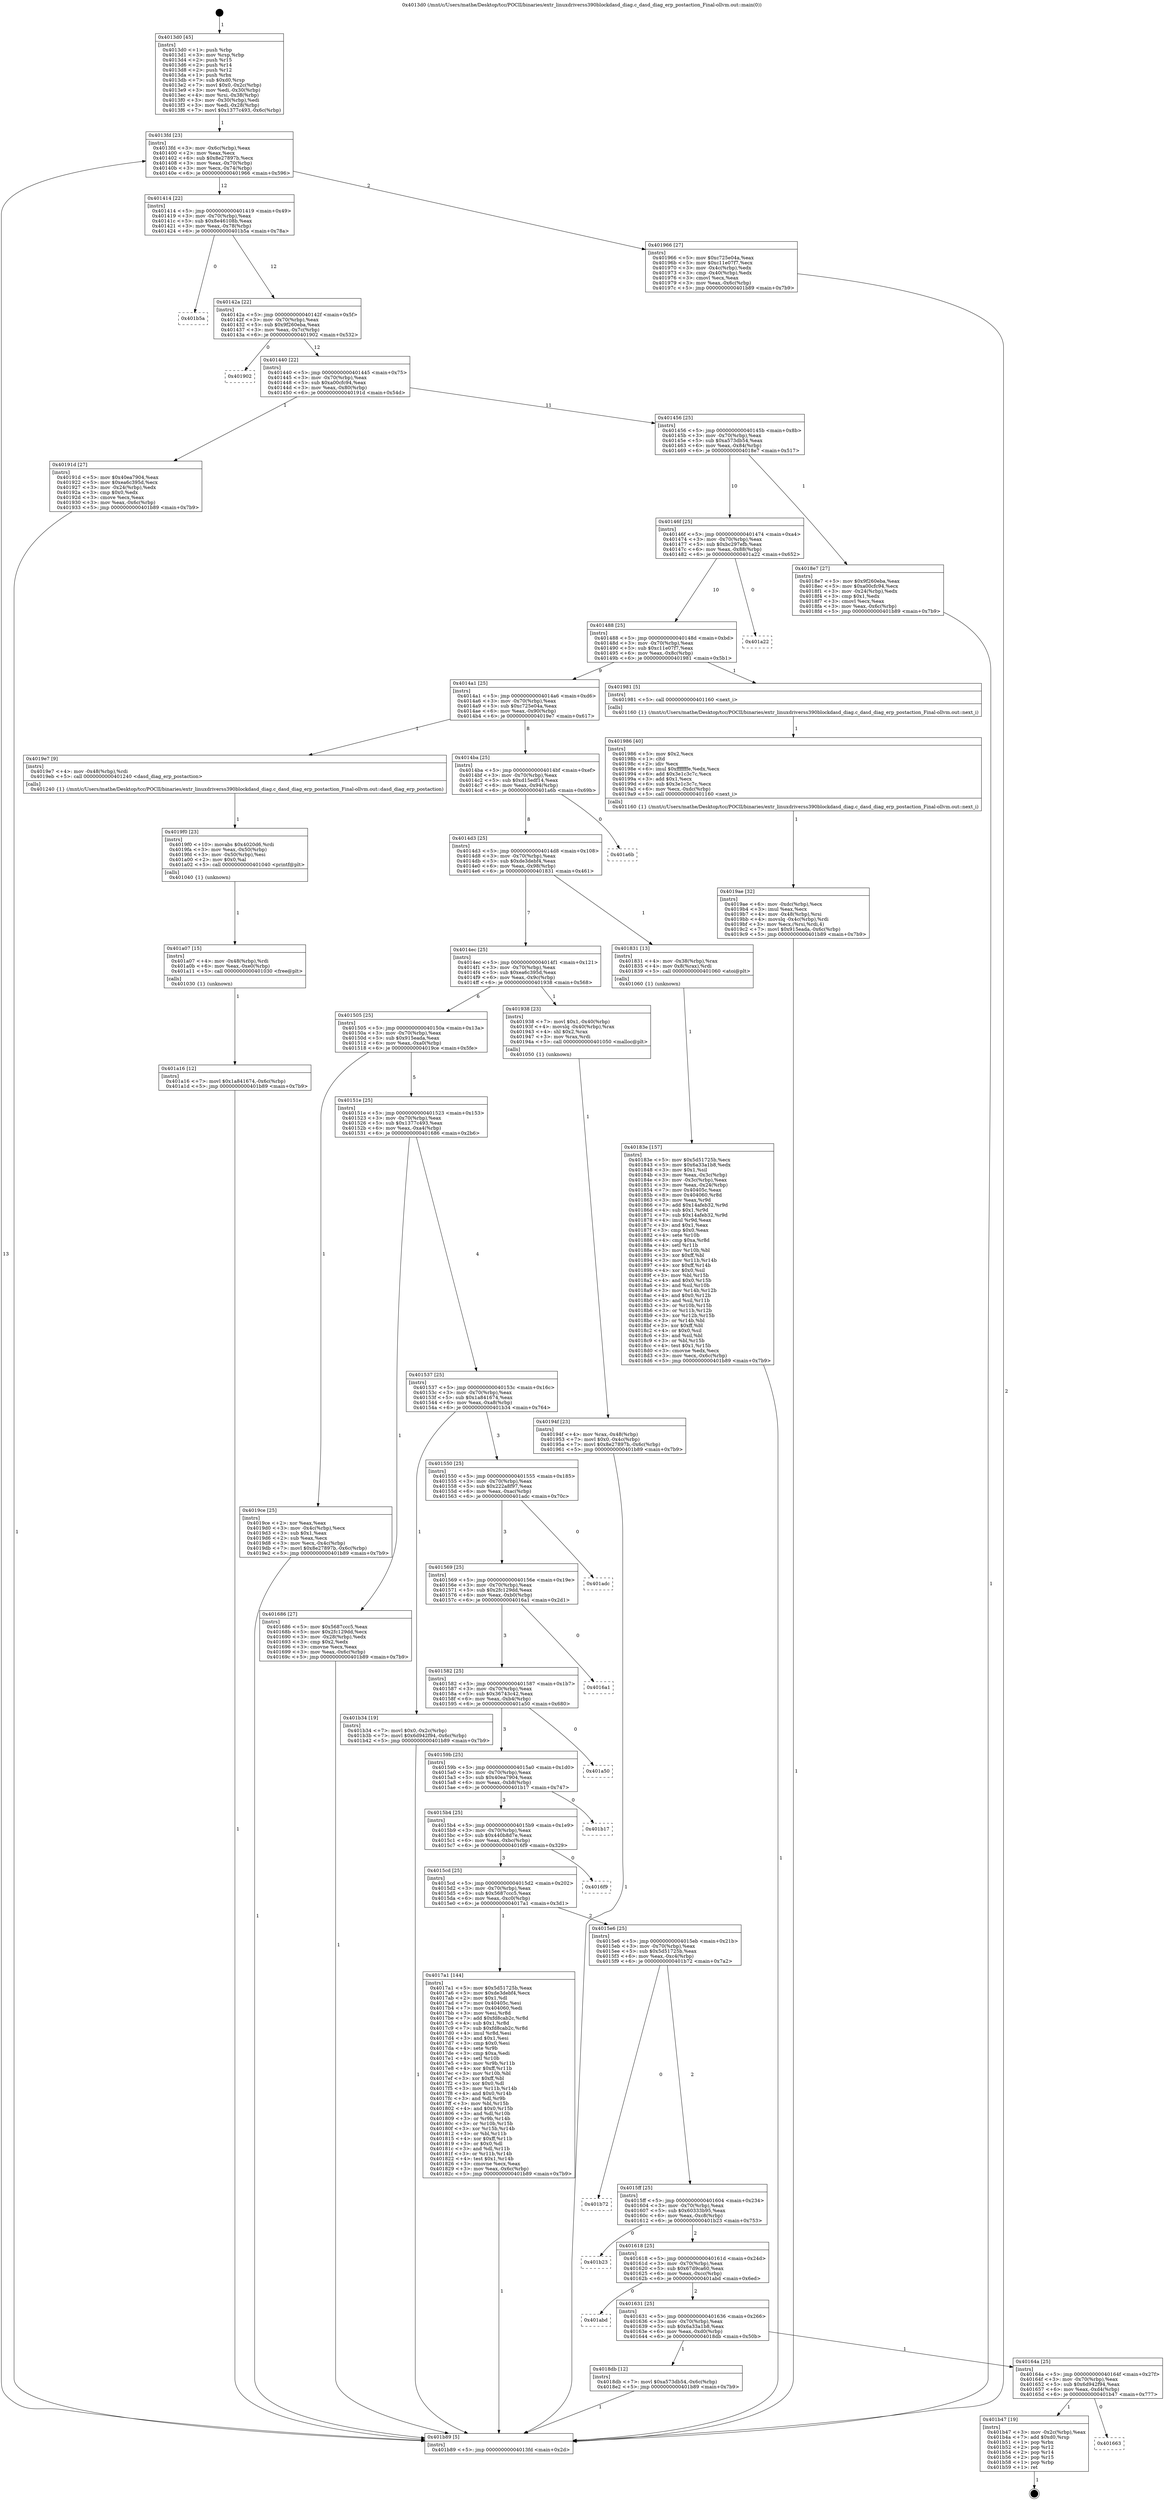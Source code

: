 digraph "0x4013d0" {
  label = "0x4013d0 (/mnt/c/Users/mathe/Desktop/tcc/POCII/binaries/extr_linuxdriverss390blockdasd_diag.c_dasd_diag_erp_postaction_Final-ollvm.out::main(0))"
  labelloc = "t"
  node[shape=record]

  Entry [label="",width=0.3,height=0.3,shape=circle,fillcolor=black,style=filled]
  "0x4013fd" [label="{
     0x4013fd [23]\l
     | [instrs]\l
     &nbsp;&nbsp;0x4013fd \<+3\>: mov -0x6c(%rbp),%eax\l
     &nbsp;&nbsp;0x401400 \<+2\>: mov %eax,%ecx\l
     &nbsp;&nbsp;0x401402 \<+6\>: sub $0x8e27897b,%ecx\l
     &nbsp;&nbsp;0x401408 \<+3\>: mov %eax,-0x70(%rbp)\l
     &nbsp;&nbsp;0x40140b \<+3\>: mov %ecx,-0x74(%rbp)\l
     &nbsp;&nbsp;0x40140e \<+6\>: je 0000000000401966 \<main+0x596\>\l
  }"]
  "0x401966" [label="{
     0x401966 [27]\l
     | [instrs]\l
     &nbsp;&nbsp;0x401966 \<+5\>: mov $0xc725e04a,%eax\l
     &nbsp;&nbsp;0x40196b \<+5\>: mov $0xc11e07f7,%ecx\l
     &nbsp;&nbsp;0x401970 \<+3\>: mov -0x4c(%rbp),%edx\l
     &nbsp;&nbsp;0x401973 \<+3\>: cmp -0x40(%rbp),%edx\l
     &nbsp;&nbsp;0x401976 \<+3\>: cmovl %ecx,%eax\l
     &nbsp;&nbsp;0x401979 \<+3\>: mov %eax,-0x6c(%rbp)\l
     &nbsp;&nbsp;0x40197c \<+5\>: jmp 0000000000401b89 \<main+0x7b9\>\l
  }"]
  "0x401414" [label="{
     0x401414 [22]\l
     | [instrs]\l
     &nbsp;&nbsp;0x401414 \<+5\>: jmp 0000000000401419 \<main+0x49\>\l
     &nbsp;&nbsp;0x401419 \<+3\>: mov -0x70(%rbp),%eax\l
     &nbsp;&nbsp;0x40141c \<+5\>: sub $0x8e46108b,%eax\l
     &nbsp;&nbsp;0x401421 \<+3\>: mov %eax,-0x78(%rbp)\l
     &nbsp;&nbsp;0x401424 \<+6\>: je 0000000000401b5a \<main+0x78a\>\l
  }"]
  Exit [label="",width=0.3,height=0.3,shape=circle,fillcolor=black,style=filled,peripheries=2]
  "0x401b5a" [label="{
     0x401b5a\l
  }", style=dashed]
  "0x40142a" [label="{
     0x40142a [22]\l
     | [instrs]\l
     &nbsp;&nbsp;0x40142a \<+5\>: jmp 000000000040142f \<main+0x5f\>\l
     &nbsp;&nbsp;0x40142f \<+3\>: mov -0x70(%rbp),%eax\l
     &nbsp;&nbsp;0x401432 \<+5\>: sub $0x9f260eba,%eax\l
     &nbsp;&nbsp;0x401437 \<+3\>: mov %eax,-0x7c(%rbp)\l
     &nbsp;&nbsp;0x40143a \<+6\>: je 0000000000401902 \<main+0x532\>\l
  }"]
  "0x401663" [label="{
     0x401663\l
  }", style=dashed]
  "0x401902" [label="{
     0x401902\l
  }", style=dashed]
  "0x401440" [label="{
     0x401440 [22]\l
     | [instrs]\l
     &nbsp;&nbsp;0x401440 \<+5\>: jmp 0000000000401445 \<main+0x75\>\l
     &nbsp;&nbsp;0x401445 \<+3\>: mov -0x70(%rbp),%eax\l
     &nbsp;&nbsp;0x401448 \<+5\>: sub $0xa00cfc94,%eax\l
     &nbsp;&nbsp;0x40144d \<+3\>: mov %eax,-0x80(%rbp)\l
     &nbsp;&nbsp;0x401450 \<+6\>: je 000000000040191d \<main+0x54d\>\l
  }"]
  "0x401b47" [label="{
     0x401b47 [19]\l
     | [instrs]\l
     &nbsp;&nbsp;0x401b47 \<+3\>: mov -0x2c(%rbp),%eax\l
     &nbsp;&nbsp;0x401b4a \<+7\>: add $0xd0,%rsp\l
     &nbsp;&nbsp;0x401b51 \<+1\>: pop %rbx\l
     &nbsp;&nbsp;0x401b52 \<+2\>: pop %r12\l
     &nbsp;&nbsp;0x401b54 \<+2\>: pop %r14\l
     &nbsp;&nbsp;0x401b56 \<+2\>: pop %r15\l
     &nbsp;&nbsp;0x401b58 \<+1\>: pop %rbp\l
     &nbsp;&nbsp;0x401b59 \<+1\>: ret\l
  }"]
  "0x40191d" [label="{
     0x40191d [27]\l
     | [instrs]\l
     &nbsp;&nbsp;0x40191d \<+5\>: mov $0x40ea7904,%eax\l
     &nbsp;&nbsp;0x401922 \<+5\>: mov $0xea6c395d,%ecx\l
     &nbsp;&nbsp;0x401927 \<+3\>: mov -0x24(%rbp),%edx\l
     &nbsp;&nbsp;0x40192a \<+3\>: cmp $0x0,%edx\l
     &nbsp;&nbsp;0x40192d \<+3\>: cmove %ecx,%eax\l
     &nbsp;&nbsp;0x401930 \<+3\>: mov %eax,-0x6c(%rbp)\l
     &nbsp;&nbsp;0x401933 \<+5\>: jmp 0000000000401b89 \<main+0x7b9\>\l
  }"]
  "0x401456" [label="{
     0x401456 [25]\l
     | [instrs]\l
     &nbsp;&nbsp;0x401456 \<+5\>: jmp 000000000040145b \<main+0x8b\>\l
     &nbsp;&nbsp;0x40145b \<+3\>: mov -0x70(%rbp),%eax\l
     &nbsp;&nbsp;0x40145e \<+5\>: sub $0xa573db54,%eax\l
     &nbsp;&nbsp;0x401463 \<+6\>: mov %eax,-0x84(%rbp)\l
     &nbsp;&nbsp;0x401469 \<+6\>: je 00000000004018e7 \<main+0x517\>\l
  }"]
  "0x401a16" [label="{
     0x401a16 [12]\l
     | [instrs]\l
     &nbsp;&nbsp;0x401a16 \<+7\>: movl $0x1a841674,-0x6c(%rbp)\l
     &nbsp;&nbsp;0x401a1d \<+5\>: jmp 0000000000401b89 \<main+0x7b9\>\l
  }"]
  "0x4018e7" [label="{
     0x4018e7 [27]\l
     | [instrs]\l
     &nbsp;&nbsp;0x4018e7 \<+5\>: mov $0x9f260eba,%eax\l
     &nbsp;&nbsp;0x4018ec \<+5\>: mov $0xa00cfc94,%ecx\l
     &nbsp;&nbsp;0x4018f1 \<+3\>: mov -0x24(%rbp),%edx\l
     &nbsp;&nbsp;0x4018f4 \<+3\>: cmp $0x1,%edx\l
     &nbsp;&nbsp;0x4018f7 \<+3\>: cmovl %ecx,%eax\l
     &nbsp;&nbsp;0x4018fa \<+3\>: mov %eax,-0x6c(%rbp)\l
     &nbsp;&nbsp;0x4018fd \<+5\>: jmp 0000000000401b89 \<main+0x7b9\>\l
  }"]
  "0x40146f" [label="{
     0x40146f [25]\l
     | [instrs]\l
     &nbsp;&nbsp;0x40146f \<+5\>: jmp 0000000000401474 \<main+0xa4\>\l
     &nbsp;&nbsp;0x401474 \<+3\>: mov -0x70(%rbp),%eax\l
     &nbsp;&nbsp;0x401477 \<+5\>: sub $0xbc297efb,%eax\l
     &nbsp;&nbsp;0x40147c \<+6\>: mov %eax,-0x88(%rbp)\l
     &nbsp;&nbsp;0x401482 \<+6\>: je 0000000000401a22 \<main+0x652\>\l
  }"]
  "0x401a07" [label="{
     0x401a07 [15]\l
     | [instrs]\l
     &nbsp;&nbsp;0x401a07 \<+4\>: mov -0x48(%rbp),%rdi\l
     &nbsp;&nbsp;0x401a0b \<+6\>: mov %eax,-0xe0(%rbp)\l
     &nbsp;&nbsp;0x401a11 \<+5\>: call 0000000000401030 \<free@plt\>\l
     | [calls]\l
     &nbsp;&nbsp;0x401030 \{1\} (unknown)\l
  }"]
  "0x401a22" [label="{
     0x401a22\l
  }", style=dashed]
  "0x401488" [label="{
     0x401488 [25]\l
     | [instrs]\l
     &nbsp;&nbsp;0x401488 \<+5\>: jmp 000000000040148d \<main+0xbd\>\l
     &nbsp;&nbsp;0x40148d \<+3\>: mov -0x70(%rbp),%eax\l
     &nbsp;&nbsp;0x401490 \<+5\>: sub $0xc11e07f7,%eax\l
     &nbsp;&nbsp;0x401495 \<+6\>: mov %eax,-0x8c(%rbp)\l
     &nbsp;&nbsp;0x40149b \<+6\>: je 0000000000401981 \<main+0x5b1\>\l
  }"]
  "0x4019f0" [label="{
     0x4019f0 [23]\l
     | [instrs]\l
     &nbsp;&nbsp;0x4019f0 \<+10\>: movabs $0x4020d6,%rdi\l
     &nbsp;&nbsp;0x4019fa \<+3\>: mov %eax,-0x50(%rbp)\l
     &nbsp;&nbsp;0x4019fd \<+3\>: mov -0x50(%rbp),%esi\l
     &nbsp;&nbsp;0x401a00 \<+2\>: mov $0x0,%al\l
     &nbsp;&nbsp;0x401a02 \<+5\>: call 0000000000401040 \<printf@plt\>\l
     | [calls]\l
     &nbsp;&nbsp;0x401040 \{1\} (unknown)\l
  }"]
  "0x401981" [label="{
     0x401981 [5]\l
     | [instrs]\l
     &nbsp;&nbsp;0x401981 \<+5\>: call 0000000000401160 \<next_i\>\l
     | [calls]\l
     &nbsp;&nbsp;0x401160 \{1\} (/mnt/c/Users/mathe/Desktop/tcc/POCII/binaries/extr_linuxdriverss390blockdasd_diag.c_dasd_diag_erp_postaction_Final-ollvm.out::next_i)\l
  }"]
  "0x4014a1" [label="{
     0x4014a1 [25]\l
     | [instrs]\l
     &nbsp;&nbsp;0x4014a1 \<+5\>: jmp 00000000004014a6 \<main+0xd6\>\l
     &nbsp;&nbsp;0x4014a6 \<+3\>: mov -0x70(%rbp),%eax\l
     &nbsp;&nbsp;0x4014a9 \<+5\>: sub $0xc725e04a,%eax\l
     &nbsp;&nbsp;0x4014ae \<+6\>: mov %eax,-0x90(%rbp)\l
     &nbsp;&nbsp;0x4014b4 \<+6\>: je 00000000004019e7 \<main+0x617\>\l
  }"]
  "0x4019ae" [label="{
     0x4019ae [32]\l
     | [instrs]\l
     &nbsp;&nbsp;0x4019ae \<+6\>: mov -0xdc(%rbp),%ecx\l
     &nbsp;&nbsp;0x4019b4 \<+3\>: imul %eax,%ecx\l
     &nbsp;&nbsp;0x4019b7 \<+4\>: mov -0x48(%rbp),%rsi\l
     &nbsp;&nbsp;0x4019bb \<+4\>: movslq -0x4c(%rbp),%rdi\l
     &nbsp;&nbsp;0x4019bf \<+3\>: mov %ecx,(%rsi,%rdi,4)\l
     &nbsp;&nbsp;0x4019c2 \<+7\>: movl $0x915eada,-0x6c(%rbp)\l
     &nbsp;&nbsp;0x4019c9 \<+5\>: jmp 0000000000401b89 \<main+0x7b9\>\l
  }"]
  "0x4019e7" [label="{
     0x4019e7 [9]\l
     | [instrs]\l
     &nbsp;&nbsp;0x4019e7 \<+4\>: mov -0x48(%rbp),%rdi\l
     &nbsp;&nbsp;0x4019eb \<+5\>: call 0000000000401240 \<dasd_diag_erp_postaction\>\l
     | [calls]\l
     &nbsp;&nbsp;0x401240 \{1\} (/mnt/c/Users/mathe/Desktop/tcc/POCII/binaries/extr_linuxdriverss390blockdasd_diag.c_dasd_diag_erp_postaction_Final-ollvm.out::dasd_diag_erp_postaction)\l
  }"]
  "0x4014ba" [label="{
     0x4014ba [25]\l
     | [instrs]\l
     &nbsp;&nbsp;0x4014ba \<+5\>: jmp 00000000004014bf \<main+0xef\>\l
     &nbsp;&nbsp;0x4014bf \<+3\>: mov -0x70(%rbp),%eax\l
     &nbsp;&nbsp;0x4014c2 \<+5\>: sub $0xd15edf14,%eax\l
     &nbsp;&nbsp;0x4014c7 \<+6\>: mov %eax,-0x94(%rbp)\l
     &nbsp;&nbsp;0x4014cd \<+6\>: je 0000000000401a6b \<main+0x69b\>\l
  }"]
  "0x401986" [label="{
     0x401986 [40]\l
     | [instrs]\l
     &nbsp;&nbsp;0x401986 \<+5\>: mov $0x2,%ecx\l
     &nbsp;&nbsp;0x40198b \<+1\>: cltd\l
     &nbsp;&nbsp;0x40198c \<+2\>: idiv %ecx\l
     &nbsp;&nbsp;0x40198e \<+6\>: imul $0xfffffffe,%edx,%ecx\l
     &nbsp;&nbsp;0x401994 \<+6\>: add $0x3e1c3c7c,%ecx\l
     &nbsp;&nbsp;0x40199a \<+3\>: add $0x1,%ecx\l
     &nbsp;&nbsp;0x40199d \<+6\>: sub $0x3e1c3c7c,%ecx\l
     &nbsp;&nbsp;0x4019a3 \<+6\>: mov %ecx,-0xdc(%rbp)\l
     &nbsp;&nbsp;0x4019a9 \<+5\>: call 0000000000401160 \<next_i\>\l
     | [calls]\l
     &nbsp;&nbsp;0x401160 \{1\} (/mnt/c/Users/mathe/Desktop/tcc/POCII/binaries/extr_linuxdriverss390blockdasd_diag.c_dasd_diag_erp_postaction_Final-ollvm.out::next_i)\l
  }"]
  "0x401a6b" [label="{
     0x401a6b\l
  }", style=dashed]
  "0x4014d3" [label="{
     0x4014d3 [25]\l
     | [instrs]\l
     &nbsp;&nbsp;0x4014d3 \<+5\>: jmp 00000000004014d8 \<main+0x108\>\l
     &nbsp;&nbsp;0x4014d8 \<+3\>: mov -0x70(%rbp),%eax\l
     &nbsp;&nbsp;0x4014db \<+5\>: sub $0xde3debf4,%eax\l
     &nbsp;&nbsp;0x4014e0 \<+6\>: mov %eax,-0x98(%rbp)\l
     &nbsp;&nbsp;0x4014e6 \<+6\>: je 0000000000401831 \<main+0x461\>\l
  }"]
  "0x40194f" [label="{
     0x40194f [23]\l
     | [instrs]\l
     &nbsp;&nbsp;0x40194f \<+4\>: mov %rax,-0x48(%rbp)\l
     &nbsp;&nbsp;0x401953 \<+7\>: movl $0x0,-0x4c(%rbp)\l
     &nbsp;&nbsp;0x40195a \<+7\>: movl $0x8e27897b,-0x6c(%rbp)\l
     &nbsp;&nbsp;0x401961 \<+5\>: jmp 0000000000401b89 \<main+0x7b9\>\l
  }"]
  "0x401831" [label="{
     0x401831 [13]\l
     | [instrs]\l
     &nbsp;&nbsp;0x401831 \<+4\>: mov -0x38(%rbp),%rax\l
     &nbsp;&nbsp;0x401835 \<+4\>: mov 0x8(%rax),%rdi\l
     &nbsp;&nbsp;0x401839 \<+5\>: call 0000000000401060 \<atoi@plt\>\l
     | [calls]\l
     &nbsp;&nbsp;0x401060 \{1\} (unknown)\l
  }"]
  "0x4014ec" [label="{
     0x4014ec [25]\l
     | [instrs]\l
     &nbsp;&nbsp;0x4014ec \<+5\>: jmp 00000000004014f1 \<main+0x121\>\l
     &nbsp;&nbsp;0x4014f1 \<+3\>: mov -0x70(%rbp),%eax\l
     &nbsp;&nbsp;0x4014f4 \<+5\>: sub $0xea6c395d,%eax\l
     &nbsp;&nbsp;0x4014f9 \<+6\>: mov %eax,-0x9c(%rbp)\l
     &nbsp;&nbsp;0x4014ff \<+6\>: je 0000000000401938 \<main+0x568\>\l
  }"]
  "0x40164a" [label="{
     0x40164a [25]\l
     | [instrs]\l
     &nbsp;&nbsp;0x40164a \<+5\>: jmp 000000000040164f \<main+0x27f\>\l
     &nbsp;&nbsp;0x40164f \<+3\>: mov -0x70(%rbp),%eax\l
     &nbsp;&nbsp;0x401652 \<+5\>: sub $0x6d942f94,%eax\l
     &nbsp;&nbsp;0x401657 \<+6\>: mov %eax,-0xd4(%rbp)\l
     &nbsp;&nbsp;0x40165d \<+6\>: je 0000000000401b47 \<main+0x777\>\l
  }"]
  "0x401938" [label="{
     0x401938 [23]\l
     | [instrs]\l
     &nbsp;&nbsp;0x401938 \<+7\>: movl $0x1,-0x40(%rbp)\l
     &nbsp;&nbsp;0x40193f \<+4\>: movslq -0x40(%rbp),%rax\l
     &nbsp;&nbsp;0x401943 \<+4\>: shl $0x2,%rax\l
     &nbsp;&nbsp;0x401947 \<+3\>: mov %rax,%rdi\l
     &nbsp;&nbsp;0x40194a \<+5\>: call 0000000000401050 \<malloc@plt\>\l
     | [calls]\l
     &nbsp;&nbsp;0x401050 \{1\} (unknown)\l
  }"]
  "0x401505" [label="{
     0x401505 [25]\l
     | [instrs]\l
     &nbsp;&nbsp;0x401505 \<+5\>: jmp 000000000040150a \<main+0x13a\>\l
     &nbsp;&nbsp;0x40150a \<+3\>: mov -0x70(%rbp),%eax\l
     &nbsp;&nbsp;0x40150d \<+5\>: sub $0x915eada,%eax\l
     &nbsp;&nbsp;0x401512 \<+6\>: mov %eax,-0xa0(%rbp)\l
     &nbsp;&nbsp;0x401518 \<+6\>: je 00000000004019ce \<main+0x5fe\>\l
  }"]
  "0x4018db" [label="{
     0x4018db [12]\l
     | [instrs]\l
     &nbsp;&nbsp;0x4018db \<+7\>: movl $0xa573db54,-0x6c(%rbp)\l
     &nbsp;&nbsp;0x4018e2 \<+5\>: jmp 0000000000401b89 \<main+0x7b9\>\l
  }"]
  "0x4019ce" [label="{
     0x4019ce [25]\l
     | [instrs]\l
     &nbsp;&nbsp;0x4019ce \<+2\>: xor %eax,%eax\l
     &nbsp;&nbsp;0x4019d0 \<+3\>: mov -0x4c(%rbp),%ecx\l
     &nbsp;&nbsp;0x4019d3 \<+3\>: sub $0x1,%eax\l
     &nbsp;&nbsp;0x4019d6 \<+2\>: sub %eax,%ecx\l
     &nbsp;&nbsp;0x4019d8 \<+3\>: mov %ecx,-0x4c(%rbp)\l
     &nbsp;&nbsp;0x4019db \<+7\>: movl $0x8e27897b,-0x6c(%rbp)\l
     &nbsp;&nbsp;0x4019e2 \<+5\>: jmp 0000000000401b89 \<main+0x7b9\>\l
  }"]
  "0x40151e" [label="{
     0x40151e [25]\l
     | [instrs]\l
     &nbsp;&nbsp;0x40151e \<+5\>: jmp 0000000000401523 \<main+0x153\>\l
     &nbsp;&nbsp;0x401523 \<+3\>: mov -0x70(%rbp),%eax\l
     &nbsp;&nbsp;0x401526 \<+5\>: sub $0x1377c493,%eax\l
     &nbsp;&nbsp;0x40152b \<+6\>: mov %eax,-0xa4(%rbp)\l
     &nbsp;&nbsp;0x401531 \<+6\>: je 0000000000401686 \<main+0x2b6\>\l
  }"]
  "0x401631" [label="{
     0x401631 [25]\l
     | [instrs]\l
     &nbsp;&nbsp;0x401631 \<+5\>: jmp 0000000000401636 \<main+0x266\>\l
     &nbsp;&nbsp;0x401636 \<+3\>: mov -0x70(%rbp),%eax\l
     &nbsp;&nbsp;0x401639 \<+5\>: sub $0x6a33a1b8,%eax\l
     &nbsp;&nbsp;0x40163e \<+6\>: mov %eax,-0xd0(%rbp)\l
     &nbsp;&nbsp;0x401644 \<+6\>: je 00000000004018db \<main+0x50b\>\l
  }"]
  "0x401686" [label="{
     0x401686 [27]\l
     | [instrs]\l
     &nbsp;&nbsp;0x401686 \<+5\>: mov $0x5687ccc5,%eax\l
     &nbsp;&nbsp;0x40168b \<+5\>: mov $0x2fc129dd,%ecx\l
     &nbsp;&nbsp;0x401690 \<+3\>: mov -0x28(%rbp),%edx\l
     &nbsp;&nbsp;0x401693 \<+3\>: cmp $0x2,%edx\l
     &nbsp;&nbsp;0x401696 \<+3\>: cmovne %ecx,%eax\l
     &nbsp;&nbsp;0x401699 \<+3\>: mov %eax,-0x6c(%rbp)\l
     &nbsp;&nbsp;0x40169c \<+5\>: jmp 0000000000401b89 \<main+0x7b9\>\l
  }"]
  "0x401537" [label="{
     0x401537 [25]\l
     | [instrs]\l
     &nbsp;&nbsp;0x401537 \<+5\>: jmp 000000000040153c \<main+0x16c\>\l
     &nbsp;&nbsp;0x40153c \<+3\>: mov -0x70(%rbp),%eax\l
     &nbsp;&nbsp;0x40153f \<+5\>: sub $0x1a841674,%eax\l
     &nbsp;&nbsp;0x401544 \<+6\>: mov %eax,-0xa8(%rbp)\l
     &nbsp;&nbsp;0x40154a \<+6\>: je 0000000000401b34 \<main+0x764\>\l
  }"]
  "0x401b89" [label="{
     0x401b89 [5]\l
     | [instrs]\l
     &nbsp;&nbsp;0x401b89 \<+5\>: jmp 00000000004013fd \<main+0x2d\>\l
  }"]
  "0x4013d0" [label="{
     0x4013d0 [45]\l
     | [instrs]\l
     &nbsp;&nbsp;0x4013d0 \<+1\>: push %rbp\l
     &nbsp;&nbsp;0x4013d1 \<+3\>: mov %rsp,%rbp\l
     &nbsp;&nbsp;0x4013d4 \<+2\>: push %r15\l
     &nbsp;&nbsp;0x4013d6 \<+2\>: push %r14\l
     &nbsp;&nbsp;0x4013d8 \<+2\>: push %r12\l
     &nbsp;&nbsp;0x4013da \<+1\>: push %rbx\l
     &nbsp;&nbsp;0x4013db \<+7\>: sub $0xd0,%rsp\l
     &nbsp;&nbsp;0x4013e2 \<+7\>: movl $0x0,-0x2c(%rbp)\l
     &nbsp;&nbsp;0x4013e9 \<+3\>: mov %edi,-0x30(%rbp)\l
     &nbsp;&nbsp;0x4013ec \<+4\>: mov %rsi,-0x38(%rbp)\l
     &nbsp;&nbsp;0x4013f0 \<+3\>: mov -0x30(%rbp),%edi\l
     &nbsp;&nbsp;0x4013f3 \<+3\>: mov %edi,-0x28(%rbp)\l
     &nbsp;&nbsp;0x4013f6 \<+7\>: movl $0x1377c493,-0x6c(%rbp)\l
  }"]
  "0x401abd" [label="{
     0x401abd\l
  }", style=dashed]
  "0x401b34" [label="{
     0x401b34 [19]\l
     | [instrs]\l
     &nbsp;&nbsp;0x401b34 \<+7\>: movl $0x0,-0x2c(%rbp)\l
     &nbsp;&nbsp;0x401b3b \<+7\>: movl $0x6d942f94,-0x6c(%rbp)\l
     &nbsp;&nbsp;0x401b42 \<+5\>: jmp 0000000000401b89 \<main+0x7b9\>\l
  }"]
  "0x401550" [label="{
     0x401550 [25]\l
     | [instrs]\l
     &nbsp;&nbsp;0x401550 \<+5\>: jmp 0000000000401555 \<main+0x185\>\l
     &nbsp;&nbsp;0x401555 \<+3\>: mov -0x70(%rbp),%eax\l
     &nbsp;&nbsp;0x401558 \<+5\>: sub $0x222a8f97,%eax\l
     &nbsp;&nbsp;0x40155d \<+6\>: mov %eax,-0xac(%rbp)\l
     &nbsp;&nbsp;0x401563 \<+6\>: je 0000000000401adc \<main+0x70c\>\l
  }"]
  "0x401618" [label="{
     0x401618 [25]\l
     | [instrs]\l
     &nbsp;&nbsp;0x401618 \<+5\>: jmp 000000000040161d \<main+0x24d\>\l
     &nbsp;&nbsp;0x40161d \<+3\>: mov -0x70(%rbp),%eax\l
     &nbsp;&nbsp;0x401620 \<+5\>: sub $0x67d9ca60,%eax\l
     &nbsp;&nbsp;0x401625 \<+6\>: mov %eax,-0xcc(%rbp)\l
     &nbsp;&nbsp;0x40162b \<+6\>: je 0000000000401abd \<main+0x6ed\>\l
  }"]
  "0x401adc" [label="{
     0x401adc\l
  }", style=dashed]
  "0x401569" [label="{
     0x401569 [25]\l
     | [instrs]\l
     &nbsp;&nbsp;0x401569 \<+5\>: jmp 000000000040156e \<main+0x19e\>\l
     &nbsp;&nbsp;0x40156e \<+3\>: mov -0x70(%rbp),%eax\l
     &nbsp;&nbsp;0x401571 \<+5\>: sub $0x2fc129dd,%eax\l
     &nbsp;&nbsp;0x401576 \<+6\>: mov %eax,-0xb0(%rbp)\l
     &nbsp;&nbsp;0x40157c \<+6\>: je 00000000004016a1 \<main+0x2d1\>\l
  }"]
  "0x401b23" [label="{
     0x401b23\l
  }", style=dashed]
  "0x4016a1" [label="{
     0x4016a1\l
  }", style=dashed]
  "0x401582" [label="{
     0x401582 [25]\l
     | [instrs]\l
     &nbsp;&nbsp;0x401582 \<+5\>: jmp 0000000000401587 \<main+0x1b7\>\l
     &nbsp;&nbsp;0x401587 \<+3\>: mov -0x70(%rbp),%eax\l
     &nbsp;&nbsp;0x40158a \<+5\>: sub $0x36743c42,%eax\l
     &nbsp;&nbsp;0x40158f \<+6\>: mov %eax,-0xb4(%rbp)\l
     &nbsp;&nbsp;0x401595 \<+6\>: je 0000000000401a50 \<main+0x680\>\l
  }"]
  "0x4015ff" [label="{
     0x4015ff [25]\l
     | [instrs]\l
     &nbsp;&nbsp;0x4015ff \<+5\>: jmp 0000000000401604 \<main+0x234\>\l
     &nbsp;&nbsp;0x401604 \<+3\>: mov -0x70(%rbp),%eax\l
     &nbsp;&nbsp;0x401607 \<+5\>: sub $0x60333b95,%eax\l
     &nbsp;&nbsp;0x40160c \<+6\>: mov %eax,-0xc8(%rbp)\l
     &nbsp;&nbsp;0x401612 \<+6\>: je 0000000000401b23 \<main+0x753\>\l
  }"]
  "0x401a50" [label="{
     0x401a50\l
  }", style=dashed]
  "0x40159b" [label="{
     0x40159b [25]\l
     | [instrs]\l
     &nbsp;&nbsp;0x40159b \<+5\>: jmp 00000000004015a0 \<main+0x1d0\>\l
     &nbsp;&nbsp;0x4015a0 \<+3\>: mov -0x70(%rbp),%eax\l
     &nbsp;&nbsp;0x4015a3 \<+5\>: sub $0x40ea7904,%eax\l
     &nbsp;&nbsp;0x4015a8 \<+6\>: mov %eax,-0xb8(%rbp)\l
     &nbsp;&nbsp;0x4015ae \<+6\>: je 0000000000401b17 \<main+0x747\>\l
  }"]
  "0x401b72" [label="{
     0x401b72\l
  }", style=dashed]
  "0x401b17" [label="{
     0x401b17\l
  }", style=dashed]
  "0x4015b4" [label="{
     0x4015b4 [25]\l
     | [instrs]\l
     &nbsp;&nbsp;0x4015b4 \<+5\>: jmp 00000000004015b9 \<main+0x1e9\>\l
     &nbsp;&nbsp;0x4015b9 \<+3\>: mov -0x70(%rbp),%eax\l
     &nbsp;&nbsp;0x4015bc \<+5\>: sub $0x440b8d7e,%eax\l
     &nbsp;&nbsp;0x4015c1 \<+6\>: mov %eax,-0xbc(%rbp)\l
     &nbsp;&nbsp;0x4015c7 \<+6\>: je 00000000004016f9 \<main+0x329\>\l
  }"]
  "0x40183e" [label="{
     0x40183e [157]\l
     | [instrs]\l
     &nbsp;&nbsp;0x40183e \<+5\>: mov $0x5d51725b,%ecx\l
     &nbsp;&nbsp;0x401843 \<+5\>: mov $0x6a33a1b8,%edx\l
     &nbsp;&nbsp;0x401848 \<+3\>: mov $0x1,%sil\l
     &nbsp;&nbsp;0x40184b \<+3\>: mov %eax,-0x3c(%rbp)\l
     &nbsp;&nbsp;0x40184e \<+3\>: mov -0x3c(%rbp),%eax\l
     &nbsp;&nbsp;0x401851 \<+3\>: mov %eax,-0x24(%rbp)\l
     &nbsp;&nbsp;0x401854 \<+7\>: mov 0x40405c,%eax\l
     &nbsp;&nbsp;0x40185b \<+8\>: mov 0x404060,%r8d\l
     &nbsp;&nbsp;0x401863 \<+3\>: mov %eax,%r9d\l
     &nbsp;&nbsp;0x401866 \<+7\>: add $0x14afeb32,%r9d\l
     &nbsp;&nbsp;0x40186d \<+4\>: sub $0x1,%r9d\l
     &nbsp;&nbsp;0x401871 \<+7\>: sub $0x14afeb32,%r9d\l
     &nbsp;&nbsp;0x401878 \<+4\>: imul %r9d,%eax\l
     &nbsp;&nbsp;0x40187c \<+3\>: and $0x1,%eax\l
     &nbsp;&nbsp;0x40187f \<+3\>: cmp $0x0,%eax\l
     &nbsp;&nbsp;0x401882 \<+4\>: sete %r10b\l
     &nbsp;&nbsp;0x401886 \<+4\>: cmp $0xa,%r8d\l
     &nbsp;&nbsp;0x40188a \<+4\>: setl %r11b\l
     &nbsp;&nbsp;0x40188e \<+3\>: mov %r10b,%bl\l
     &nbsp;&nbsp;0x401891 \<+3\>: xor $0xff,%bl\l
     &nbsp;&nbsp;0x401894 \<+3\>: mov %r11b,%r14b\l
     &nbsp;&nbsp;0x401897 \<+4\>: xor $0xff,%r14b\l
     &nbsp;&nbsp;0x40189b \<+4\>: xor $0x0,%sil\l
     &nbsp;&nbsp;0x40189f \<+3\>: mov %bl,%r15b\l
     &nbsp;&nbsp;0x4018a2 \<+4\>: and $0x0,%r15b\l
     &nbsp;&nbsp;0x4018a6 \<+3\>: and %sil,%r10b\l
     &nbsp;&nbsp;0x4018a9 \<+3\>: mov %r14b,%r12b\l
     &nbsp;&nbsp;0x4018ac \<+4\>: and $0x0,%r12b\l
     &nbsp;&nbsp;0x4018b0 \<+3\>: and %sil,%r11b\l
     &nbsp;&nbsp;0x4018b3 \<+3\>: or %r10b,%r15b\l
     &nbsp;&nbsp;0x4018b6 \<+3\>: or %r11b,%r12b\l
     &nbsp;&nbsp;0x4018b9 \<+3\>: xor %r12b,%r15b\l
     &nbsp;&nbsp;0x4018bc \<+3\>: or %r14b,%bl\l
     &nbsp;&nbsp;0x4018bf \<+3\>: xor $0xff,%bl\l
     &nbsp;&nbsp;0x4018c2 \<+4\>: or $0x0,%sil\l
     &nbsp;&nbsp;0x4018c6 \<+3\>: and %sil,%bl\l
     &nbsp;&nbsp;0x4018c9 \<+3\>: or %bl,%r15b\l
     &nbsp;&nbsp;0x4018cc \<+4\>: test $0x1,%r15b\l
     &nbsp;&nbsp;0x4018d0 \<+3\>: cmovne %edx,%ecx\l
     &nbsp;&nbsp;0x4018d3 \<+3\>: mov %ecx,-0x6c(%rbp)\l
     &nbsp;&nbsp;0x4018d6 \<+5\>: jmp 0000000000401b89 \<main+0x7b9\>\l
  }"]
  "0x4016f9" [label="{
     0x4016f9\l
  }", style=dashed]
  "0x4015cd" [label="{
     0x4015cd [25]\l
     | [instrs]\l
     &nbsp;&nbsp;0x4015cd \<+5\>: jmp 00000000004015d2 \<main+0x202\>\l
     &nbsp;&nbsp;0x4015d2 \<+3\>: mov -0x70(%rbp),%eax\l
     &nbsp;&nbsp;0x4015d5 \<+5\>: sub $0x5687ccc5,%eax\l
     &nbsp;&nbsp;0x4015da \<+6\>: mov %eax,-0xc0(%rbp)\l
     &nbsp;&nbsp;0x4015e0 \<+6\>: je 00000000004017a1 \<main+0x3d1\>\l
  }"]
  "0x4015e6" [label="{
     0x4015e6 [25]\l
     | [instrs]\l
     &nbsp;&nbsp;0x4015e6 \<+5\>: jmp 00000000004015eb \<main+0x21b\>\l
     &nbsp;&nbsp;0x4015eb \<+3\>: mov -0x70(%rbp),%eax\l
     &nbsp;&nbsp;0x4015ee \<+5\>: sub $0x5d51725b,%eax\l
     &nbsp;&nbsp;0x4015f3 \<+6\>: mov %eax,-0xc4(%rbp)\l
     &nbsp;&nbsp;0x4015f9 \<+6\>: je 0000000000401b72 \<main+0x7a2\>\l
  }"]
  "0x4017a1" [label="{
     0x4017a1 [144]\l
     | [instrs]\l
     &nbsp;&nbsp;0x4017a1 \<+5\>: mov $0x5d51725b,%eax\l
     &nbsp;&nbsp;0x4017a6 \<+5\>: mov $0xde3debf4,%ecx\l
     &nbsp;&nbsp;0x4017ab \<+2\>: mov $0x1,%dl\l
     &nbsp;&nbsp;0x4017ad \<+7\>: mov 0x40405c,%esi\l
     &nbsp;&nbsp;0x4017b4 \<+7\>: mov 0x404060,%edi\l
     &nbsp;&nbsp;0x4017bb \<+3\>: mov %esi,%r8d\l
     &nbsp;&nbsp;0x4017be \<+7\>: add $0xfd8cab2c,%r8d\l
     &nbsp;&nbsp;0x4017c5 \<+4\>: sub $0x1,%r8d\l
     &nbsp;&nbsp;0x4017c9 \<+7\>: sub $0xfd8cab2c,%r8d\l
     &nbsp;&nbsp;0x4017d0 \<+4\>: imul %r8d,%esi\l
     &nbsp;&nbsp;0x4017d4 \<+3\>: and $0x1,%esi\l
     &nbsp;&nbsp;0x4017d7 \<+3\>: cmp $0x0,%esi\l
     &nbsp;&nbsp;0x4017da \<+4\>: sete %r9b\l
     &nbsp;&nbsp;0x4017de \<+3\>: cmp $0xa,%edi\l
     &nbsp;&nbsp;0x4017e1 \<+4\>: setl %r10b\l
     &nbsp;&nbsp;0x4017e5 \<+3\>: mov %r9b,%r11b\l
     &nbsp;&nbsp;0x4017e8 \<+4\>: xor $0xff,%r11b\l
     &nbsp;&nbsp;0x4017ec \<+3\>: mov %r10b,%bl\l
     &nbsp;&nbsp;0x4017ef \<+3\>: xor $0xff,%bl\l
     &nbsp;&nbsp;0x4017f2 \<+3\>: xor $0x0,%dl\l
     &nbsp;&nbsp;0x4017f5 \<+3\>: mov %r11b,%r14b\l
     &nbsp;&nbsp;0x4017f8 \<+4\>: and $0x0,%r14b\l
     &nbsp;&nbsp;0x4017fc \<+3\>: and %dl,%r9b\l
     &nbsp;&nbsp;0x4017ff \<+3\>: mov %bl,%r15b\l
     &nbsp;&nbsp;0x401802 \<+4\>: and $0x0,%r15b\l
     &nbsp;&nbsp;0x401806 \<+3\>: and %dl,%r10b\l
     &nbsp;&nbsp;0x401809 \<+3\>: or %r9b,%r14b\l
     &nbsp;&nbsp;0x40180c \<+3\>: or %r10b,%r15b\l
     &nbsp;&nbsp;0x40180f \<+3\>: xor %r15b,%r14b\l
     &nbsp;&nbsp;0x401812 \<+3\>: or %bl,%r11b\l
     &nbsp;&nbsp;0x401815 \<+4\>: xor $0xff,%r11b\l
     &nbsp;&nbsp;0x401819 \<+3\>: or $0x0,%dl\l
     &nbsp;&nbsp;0x40181c \<+3\>: and %dl,%r11b\l
     &nbsp;&nbsp;0x40181f \<+3\>: or %r11b,%r14b\l
     &nbsp;&nbsp;0x401822 \<+4\>: test $0x1,%r14b\l
     &nbsp;&nbsp;0x401826 \<+3\>: cmovne %ecx,%eax\l
     &nbsp;&nbsp;0x401829 \<+3\>: mov %eax,-0x6c(%rbp)\l
     &nbsp;&nbsp;0x40182c \<+5\>: jmp 0000000000401b89 \<main+0x7b9\>\l
  }"]
  Entry -> "0x4013d0" [label=" 1"]
  "0x4013fd" -> "0x401966" [label=" 2"]
  "0x4013fd" -> "0x401414" [label=" 12"]
  "0x401b47" -> Exit [label=" 1"]
  "0x401414" -> "0x401b5a" [label=" 0"]
  "0x401414" -> "0x40142a" [label=" 12"]
  "0x40164a" -> "0x401663" [label=" 0"]
  "0x40142a" -> "0x401902" [label=" 0"]
  "0x40142a" -> "0x401440" [label=" 12"]
  "0x40164a" -> "0x401b47" [label=" 1"]
  "0x401440" -> "0x40191d" [label=" 1"]
  "0x401440" -> "0x401456" [label=" 11"]
  "0x401b34" -> "0x401b89" [label=" 1"]
  "0x401456" -> "0x4018e7" [label=" 1"]
  "0x401456" -> "0x40146f" [label=" 10"]
  "0x401a16" -> "0x401b89" [label=" 1"]
  "0x40146f" -> "0x401a22" [label=" 0"]
  "0x40146f" -> "0x401488" [label=" 10"]
  "0x401a07" -> "0x401a16" [label=" 1"]
  "0x401488" -> "0x401981" [label=" 1"]
  "0x401488" -> "0x4014a1" [label=" 9"]
  "0x4019f0" -> "0x401a07" [label=" 1"]
  "0x4014a1" -> "0x4019e7" [label=" 1"]
  "0x4014a1" -> "0x4014ba" [label=" 8"]
  "0x4019e7" -> "0x4019f0" [label=" 1"]
  "0x4014ba" -> "0x401a6b" [label=" 0"]
  "0x4014ba" -> "0x4014d3" [label=" 8"]
  "0x4019ce" -> "0x401b89" [label=" 1"]
  "0x4014d3" -> "0x401831" [label=" 1"]
  "0x4014d3" -> "0x4014ec" [label=" 7"]
  "0x4019ae" -> "0x401b89" [label=" 1"]
  "0x4014ec" -> "0x401938" [label=" 1"]
  "0x4014ec" -> "0x401505" [label=" 6"]
  "0x401986" -> "0x4019ae" [label=" 1"]
  "0x401505" -> "0x4019ce" [label=" 1"]
  "0x401505" -> "0x40151e" [label=" 5"]
  "0x401981" -> "0x401986" [label=" 1"]
  "0x40151e" -> "0x401686" [label=" 1"]
  "0x40151e" -> "0x401537" [label=" 4"]
  "0x401686" -> "0x401b89" [label=" 1"]
  "0x4013d0" -> "0x4013fd" [label=" 1"]
  "0x401b89" -> "0x4013fd" [label=" 13"]
  "0x40194f" -> "0x401b89" [label=" 1"]
  "0x401537" -> "0x401b34" [label=" 1"]
  "0x401537" -> "0x401550" [label=" 3"]
  "0x401938" -> "0x40194f" [label=" 1"]
  "0x401550" -> "0x401adc" [label=" 0"]
  "0x401550" -> "0x401569" [label=" 3"]
  "0x4018e7" -> "0x401b89" [label=" 1"]
  "0x401569" -> "0x4016a1" [label=" 0"]
  "0x401569" -> "0x401582" [label=" 3"]
  "0x4018db" -> "0x401b89" [label=" 1"]
  "0x401582" -> "0x401a50" [label=" 0"]
  "0x401582" -> "0x40159b" [label=" 3"]
  "0x401631" -> "0x4018db" [label=" 1"]
  "0x40159b" -> "0x401b17" [label=" 0"]
  "0x40159b" -> "0x4015b4" [label=" 3"]
  "0x401966" -> "0x401b89" [label=" 2"]
  "0x4015b4" -> "0x4016f9" [label=" 0"]
  "0x4015b4" -> "0x4015cd" [label=" 3"]
  "0x401618" -> "0x401abd" [label=" 0"]
  "0x4015cd" -> "0x4017a1" [label=" 1"]
  "0x4015cd" -> "0x4015e6" [label=" 2"]
  "0x4017a1" -> "0x401b89" [label=" 1"]
  "0x401831" -> "0x40183e" [label=" 1"]
  "0x40183e" -> "0x401b89" [label=" 1"]
  "0x401618" -> "0x401631" [label=" 2"]
  "0x4015e6" -> "0x401b72" [label=" 0"]
  "0x4015e6" -> "0x4015ff" [label=" 2"]
  "0x401631" -> "0x40164a" [label=" 1"]
  "0x4015ff" -> "0x401b23" [label=" 0"]
  "0x4015ff" -> "0x401618" [label=" 2"]
  "0x40191d" -> "0x401b89" [label=" 1"]
}
